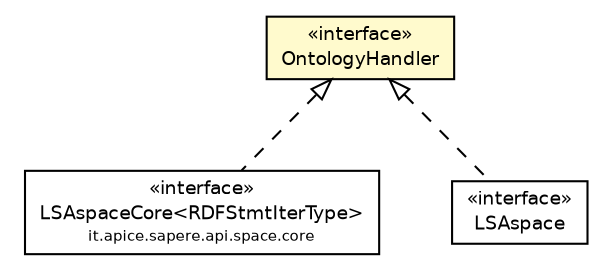 #!/usr/local/bin/dot
#
# Class diagram 
# Generated by UmlGraph version 4.4 (http://www.spinellis.gr/sw/umlgraph)
#

digraph G {
	edge [fontname="Helvetica",fontsize=10,labelfontname="Helvetica",labelfontsize=10];
	node [fontname="Helvetica",fontsize=10,shape=plaintext];
	// it.apice.sapere.api.space.core.LSAspaceCore<RDFStmtIterType>
	c33456 [label=<<table border="0" cellborder="1" cellspacing="0" cellpadding="2" port="p" href="./core/LSAspaceCore.html">
		<tr><td><table border="0" cellspacing="0" cellpadding="1">
			<tr><td> &laquo;interface&raquo; </td></tr>
			<tr><td> LSAspaceCore&lt;RDFStmtIterType&gt; </td></tr>
			<tr><td><font point-size="7.0"> it.apice.sapere.api.space.core </font></td></tr>
		</table></td></tr>
		</table>>, fontname="Helvetica", fontcolor="black", fontsize=9.0];
	// it.apice.sapere.api.space.OntologyHandler
	c33463 [label=<<table border="0" cellborder="1" cellspacing="0" cellpadding="2" port="p" bgcolor="lemonChiffon" href="./OntologyHandler.html">
		<tr><td><table border="0" cellspacing="0" cellpadding="1">
			<tr><td> &laquo;interface&raquo; </td></tr>
			<tr><td> OntologyHandler </td></tr>
		</table></td></tr>
		</table>>, fontname="Helvetica", fontcolor="black", fontsize=9.0];
	// it.apice.sapere.api.space.LSAspace
	c33464 [label=<<table border="0" cellborder="1" cellspacing="0" cellpadding="2" port="p" href="./LSAspace.html">
		<tr><td><table border="0" cellspacing="0" cellpadding="1">
			<tr><td> &laquo;interface&raquo; </td></tr>
			<tr><td> LSAspace </td></tr>
		</table></td></tr>
		</table>>, fontname="Helvetica", fontcolor="black", fontsize=9.0];
	//it.apice.sapere.api.space.core.LSAspaceCore<RDFStmtIterType> implements it.apice.sapere.api.space.OntologyHandler
	c33463:p -> c33456:p [dir=back,arrowtail=empty,style=dashed];
	//it.apice.sapere.api.space.LSAspace implements it.apice.sapere.api.space.OntologyHandler
	c33463:p -> c33464:p [dir=back,arrowtail=empty,style=dashed];
}

